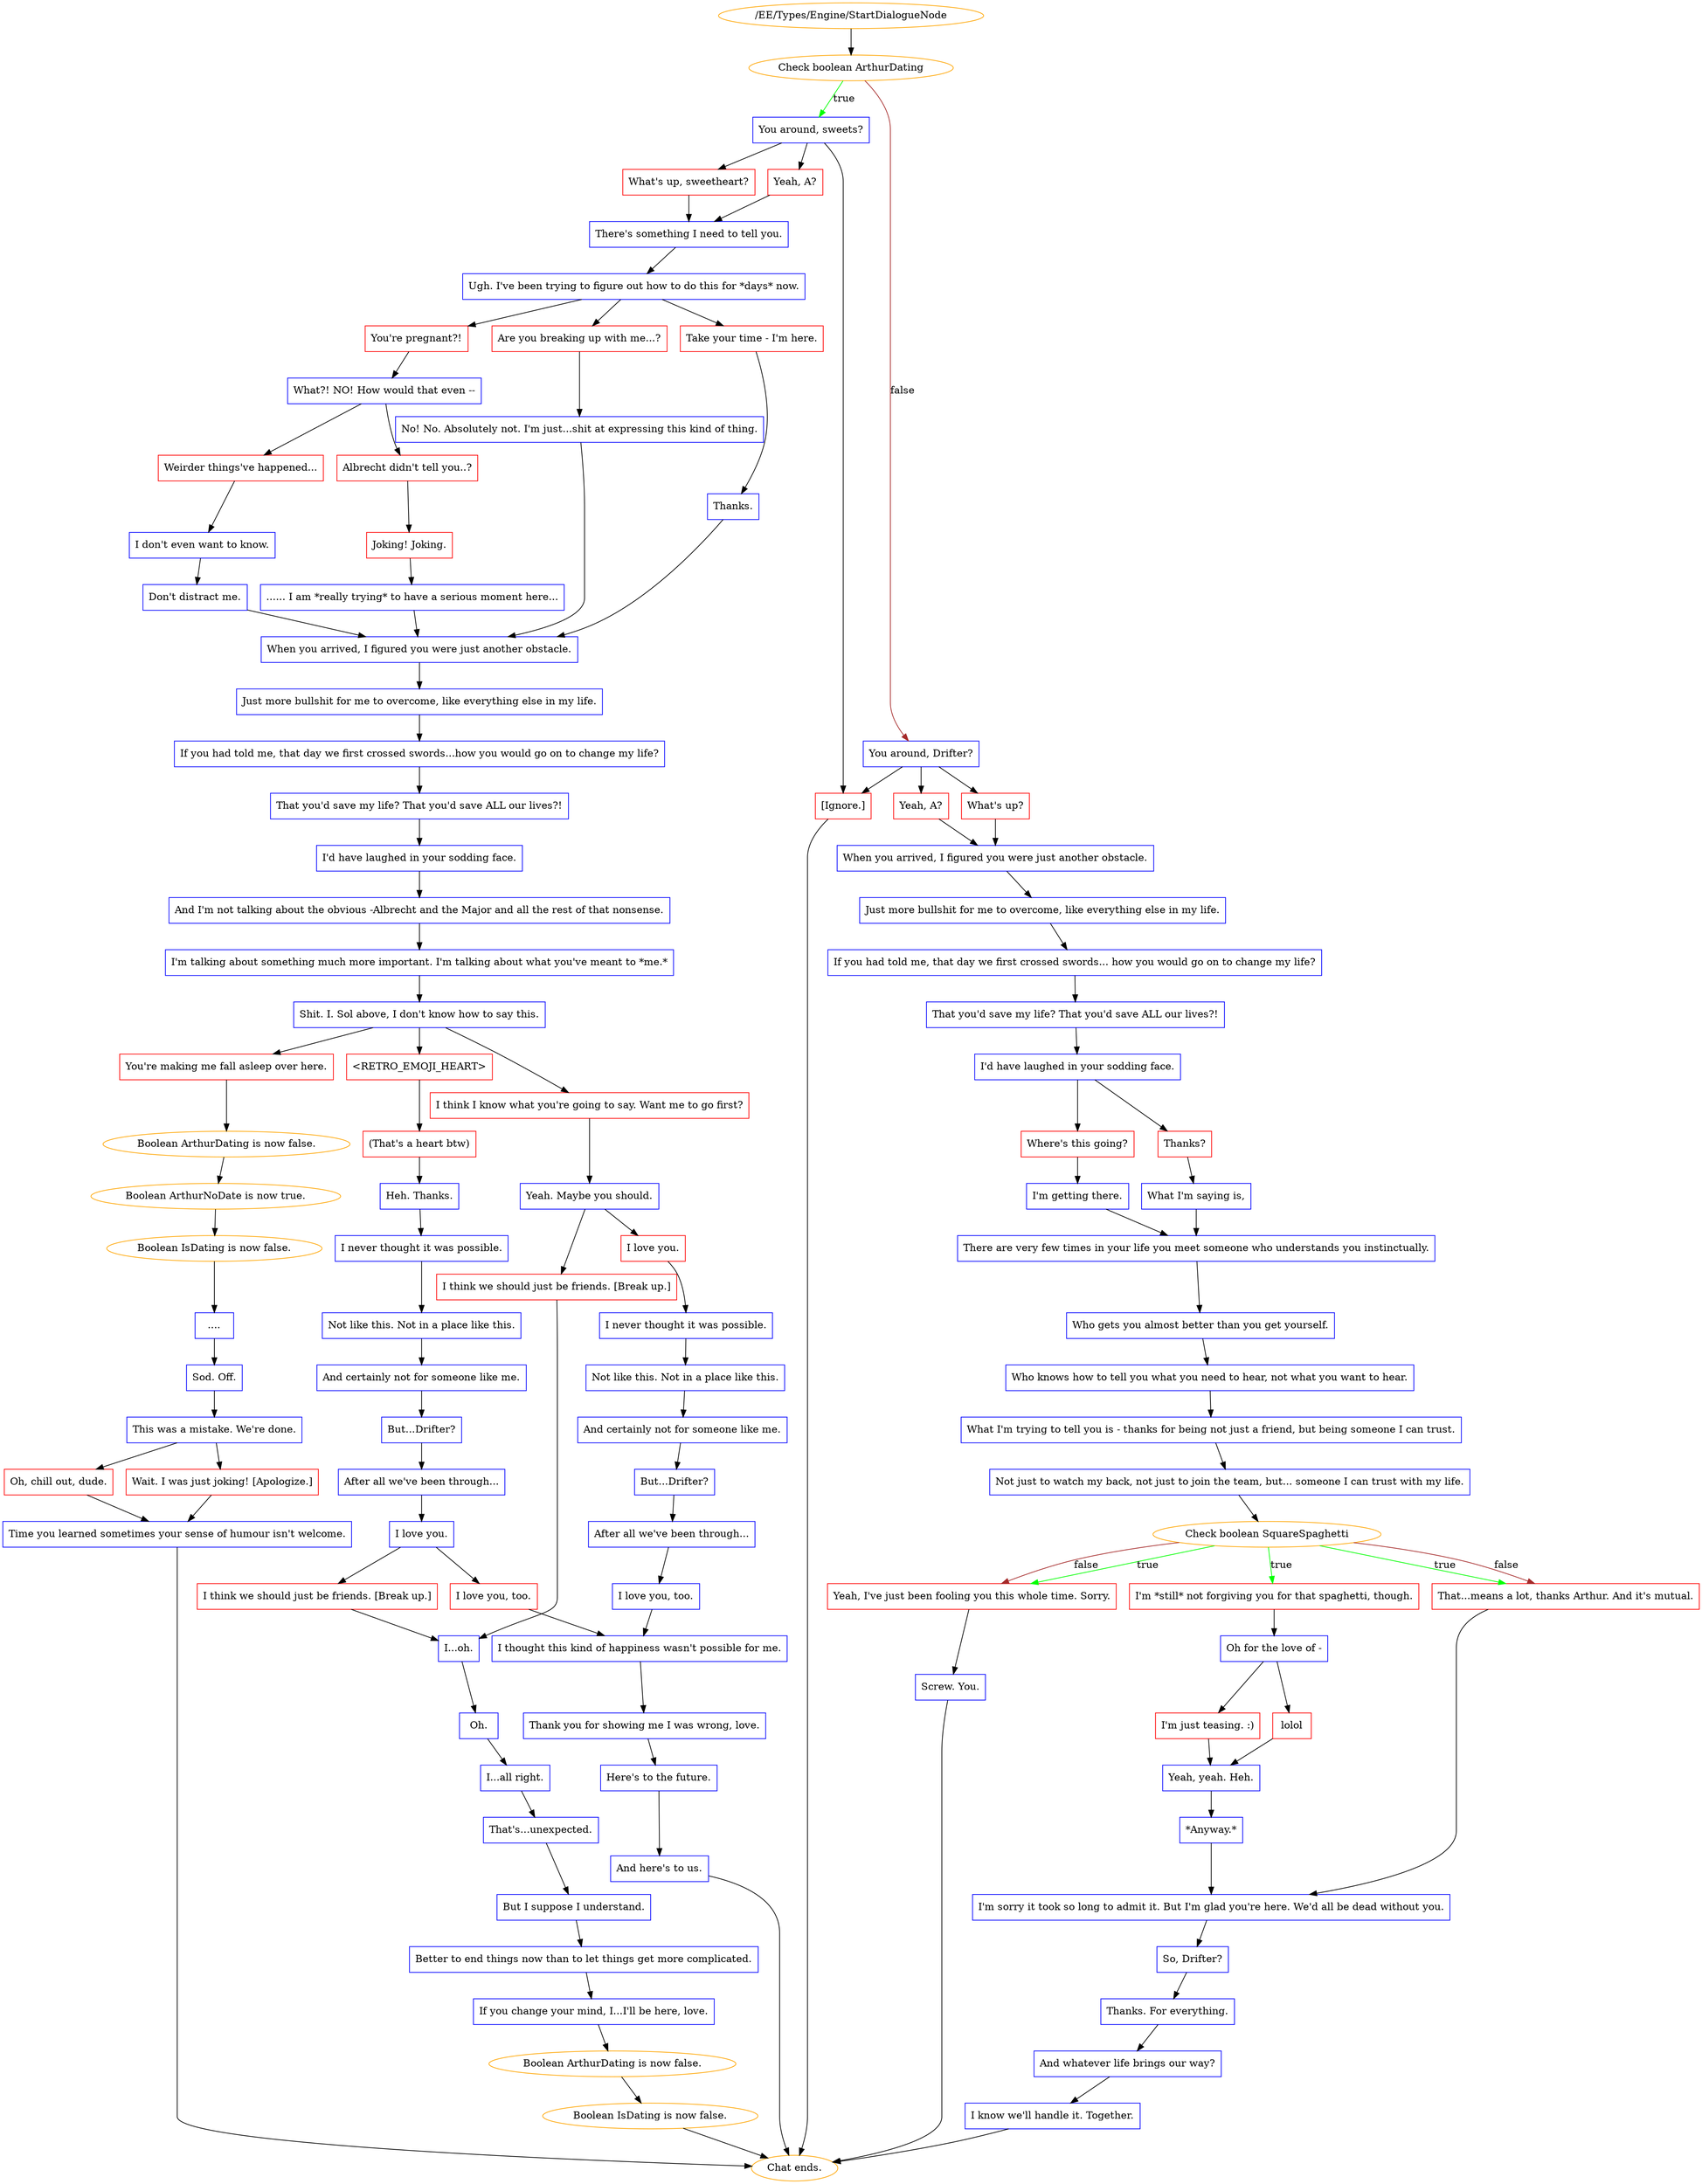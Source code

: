 digraph {
	2662 [label="/EE/Types/Engine/StartDialogueNode",color=orange];
		2662 -> 2663;
	2663 [label="Check boolean ArthurDating",color=orange];
		2663 -> 2664 [label=true,color=green];
		2663 -> 2665 [label=false,color=brown];
	2664 [label="You around, sweets?",shape=box,color=blue];
		2664 -> 2666;
		2664 -> 2667;
		2664 -> 2668;
	2665 [label="You around, Drifter?",shape=box,color=blue];
		2665 -> 2669;
		2665 -> 2670;
		2665 -> 2668;
	2666 [label="Yeah, A?",shape=box,color=red];
		2666 -> 2673;
	2667 [label="What's up, sweetheart?",shape=box,color=red];
		2667 -> 2673;
	2668 [label="[Ignore.]",shape=box,color=red];
		2668 -> "Chat ends.";
	2669 [label="What's up?",shape=box,color=red];
		2669 -> 2677;
	2670 [label="Yeah, A?",shape=box,color=red];
		2670 -> 2677;
	2673 [label="There's something I need to tell you.",shape=box,color=blue];
		2673 -> 2674;
	"Chat ends." [color=orange];
	2677 [label="When you arrived, I figured you were just another obstacle.",shape=box,color=blue];
		2677 -> 2678;
	2674 [label="Ugh. I've been trying to figure out how to do this for *days* now.",shape=box,color=blue];
		2674 -> 2671;
		2674 -> 2675;
		2674 -> 2676;
	2678 [label="Just more bullshit for me to overcome, like everything else in my life.",shape=box,color=blue];
		2678 -> 2679;
	2671 [label="You're pregnant?!",shape=box,color=red];
		2671 -> 2682;
	2675 [label="Are you breaking up with me...?",shape=box,color=red];
		2675 -> 2683;
	2676 [label="Take your time - I'm here.",shape=box,color=red];
		2676 -> 2684;
	2679 [label="If you had told me, that day we first crossed swords... how you would go on to change my life?",shape=box,color=blue];
		2679 -> 2680;
	2682 [label="What?! NO! How would that even --",shape=box,color=blue];
		2682 -> 2685;
		2682 -> 2686;
	2683 [label="No! No. Absolutely not. I'm just...shit at expressing this kind of thing.",shape=box,color=blue];
		2683 -> 2692;
	2684 [label="Thanks.",shape=box,color=blue];
		2684 -> 2692;
	2680 [label="That you'd save my life? That you'd save ALL our lives?!",shape=box,color=blue];
		2680 -> 2681;
	2685 [label="Weirder things've happened...",shape=box,color=red];
		2685 -> 2689;
	2686 [label="Albrecht didn't tell you..?",shape=box,color=red];
		2686 -> 2687;
	2692 [label="When you arrived, I figured you were just another obstacle.",shape=box,color=blue];
		2692 -> 2693;
	2681 [label="I'd have laughed in your sodding face.",shape=box,color=blue];
		2681 -> 2688;
		2681 -> 2694;
	2689 [label="I don't even want to know.",shape=box,color=blue];
		2689 -> 2690;
	2687 [label="Joking! Joking.",shape=box,color=red];
		2687 -> 2691;
	2693 [label="Just more bullshit for me to overcome, like everything else in my life.",shape=box,color=blue];
		2693 -> 2699;
	2688 [label="Thanks?",shape=box,color=red];
		2688 -> 2695;
	2694 [label="Where's this going?",shape=box,color=red];
		2694 -> 2696;
	2690 [label="Don't distract me.",shape=box,color=blue];
		2690 -> 2692;
	2691 [label="...... I am *really trying* to have a serious moment here...",shape=box,color=blue];
		2691 -> 2692;
	2699 [label="If you had told me, that day we first crossed swords...how you would go on to change my life?",shape=box,color=blue];
		2699 -> 2700;
	2695 [label="What I'm saying is,",shape=box,color=blue];
		2695 -> 2697;
	2696 [label="I'm getting there.",shape=box,color=blue];
		2696 -> 2697;
	2700 [label="That you'd save my life? That you'd save ALL our lives?!",shape=box,color=blue];
		2700 -> 2702;
	2697 [label="There are very few times in your life you meet someone who understands you instinctually.",shape=box,color=blue];
		2697 -> 2698;
	2702 [label="I'd have laughed in your sodding face.",shape=box,color=blue];
		2702 -> 2704;
	2698 [label="Who gets you almost better than you get yourself.",shape=box,color=blue];
		2698 -> 2701;
	2704 [label="And I'm not talking about the obvious -Albrecht and the Major and all the rest of that nonsense.",shape=box,color=blue];
		2704 -> 2710;
	2701 [label="Who knows how to tell you what you need to hear, not what you want to hear.",shape=box,color=blue];
		2701 -> 2703;
	2710 [label="I'm talking about something much more important. I'm talking about what you've meant to *me.*",shape=box,color=blue];
		2710 -> 2711;
	2703 [label="What I'm trying to tell you is - thanks for being not just a friend, but being someone I can trust.",shape=box,color=blue];
		2703 -> 2705;
	2711 [label="Shit. I. Sol above, I don't know how to say this.",shape=box,color=blue];
		2711 -> 2712;
		2711 -> 2713;
		2711 -> 2714;
	2705 [label="Not just to watch my back, not just to join the team, but... someone I can trust with my life.",shape=box,color=blue];
		2705 -> 2706;
	2712 [label="I think I know what you're going to say. Want me to go first?",shape=box,color=red];
		2712 -> 2737;
	2713 [label="<RETRO_EMOJI_HEART>",shape=box,color=red];
		2713 -> 2718;
	2714 [label="You're making me fall asleep over here.",shape=box,color=red];
		2714 -> 2716;
	2706 [label="Check boolean SquareSpaghetti",color=orange];
		2706 -> 2707 [label=true,color=green];
		2706 -> 2708 [label=true,color=green];
		2706 -> 2709 [label=true,color=green];
		2706 -> 2708 [label=false,color=brown];
		2706 -> 2709 [label=false,color=brown];
	2737 [label="Yeah. Maybe you should.",shape=box,color=blue];
		2737 -> 2739;
		2737 -> 2738;
	2718 [label="(That's a heart btw)",shape=box,color=red];
		2718 -> 2719;
	2716 [label="Boolean ArthurDating is now false.",color=orange];
		2716 -> 2715;
	2707 [label="I'm *still* not forgiving you for that spaghetti, though.",shape=box,color=red];
		2707 -> 2759;
	2708 [label="That...means a lot, thanks Arthur. And it's mutual.",shape=box,color=red];
		2708 -> 2766;
	2709 [label="Yeah, I've just been fooling you this whole time. Sorry.",shape=box,color=red];
		2709 -> 2764;
	2739 [label="I love you.",shape=box,color=red];
		2739 -> 2740;
	2738 [label="I think we should just be friends. [Break up.]",shape=box,color=red];
		2738 -> 2735;
	2719 [label="Heh. Thanks.",shape=box,color=blue];
		2719 -> 2720;
	2715 [label="Boolean ArthurNoDate is now true.",color=orange];
		2715 -> 2717;
	2759 [label="Oh for the love of -",shape=box,color=blue];
		2759 -> 2760;
		2759 -> 2761;
	2766 [label="I'm sorry it took so long to admit it. But I'm glad you're here. We'd all be dead without you.",shape=box,color=blue];
		2766 -> 2767;
	2764 [label="Screw. You.",shape=box,color=blue];
		2764 -> "Chat ends.";
	2740 [label="I never thought it was possible.",shape=box,color=blue];
		2740 -> 2741;
	2735 [label="I...oh.",shape=box,color=blue];
		2735 -> 2736;
	2720 [label="I never thought it was possible.",shape=box,color=blue];
		2720 -> 2721;
	2717 [label="Boolean IsDating is now false.",color=orange];
		2717 -> 2722;
	2760 [label="lolol",shape=box,color=red];
		2760 -> 2762;
	2761 [label="I'm just teasing. :)",shape=box,color=red];
		2761 -> 2762;
	2767 [label="So, Drifter?",shape=box,color=blue];
		2767 -> 2768;
	"Chat ends." [color=orange];
	2741 [label="Not like this. Not in a place like this.",shape=box,color=blue];
		2741 -> 2742;
	2736 [label="Oh.",shape=box,color=blue];
		2736 -> 2746;
	2721 [label="Not like this. Not in a place like this.",shape=box,color=blue];
		2721 -> 2725;
	2722 [label="....",shape=box,color=blue];
		2722 -> 2723;
	2762 [label="Yeah, yeah. Heh.",shape=box,color=blue];
		2762 -> 2763;
	2768 [label="Thanks. For everything.",shape=box,color=blue];
		2768 -> 2769;
	2742 [label="And certainly not for someone like me.",shape=box,color=blue];
		2742 -> 2743;
	2746 [label="I...all right.",shape=box,color=blue];
		2746 -> 2747;
	2725 [label="And certainly not for someone like me.",shape=box,color=blue];
		2725 -> 2726;
	2723 [label="Sod. Off.",shape=box,color=blue];
		2723 -> 2724;
	2763 [label="*Anyway.*",shape=box,color=blue];
		2763 -> 2766;
	2769 [label="And whatever life brings our way?",shape=box,color=blue];
		2769 -> 2770;
	2743 [label="But...Drifter?",shape=box,color=blue];
		2743 -> 2744;
	2747 [label="That's...unexpected.",shape=box,color=blue];
		2747 -> 2748;
	2726 [label="But...Drifter?",shape=box,color=blue];
		2726 -> 2731;
	2724 [label="This was a mistake. We're done.",shape=box,color=blue];
		2724 -> 2727;
		2724 -> 2728;
	2770 [label="I know we'll handle it. Together.",shape=box,color=blue];
		2770 -> "Chat ends.";
	2744 [label="After all we've been through...",shape=box,color=blue];
		2744 -> 2745;
	2748 [label="But I suppose I understand.",shape=box,color=blue];
		2748 -> 2749;
	2731 [label="After all we've been through...",shape=box,color=blue];
		2731 -> 2732;
	2727 [label="Wait. I was just joking! [Apologize.]",shape=box,color=red];
		2727 -> 2729;
	2728 [label="Oh, chill out, dude.",shape=box,color=red];
		2728 -> 2729;
	"Chat ends." [color=orange];
	2745 [label="I love you, too.",shape=box,color=blue];
		2745 -> 2754;
	2749 [label="Better to end things now than to let things get more complicated.",shape=box,color=blue];
		2749 -> 2750;
	2732 [label="I love you.",shape=box,color=blue];
		2732 -> 2734;
		2732 -> 2733;
	2729 [label="Time you learned sometimes your sense of humour isn't welcome.",shape=box,color=blue];
		2729 -> "Chat ends.";
	2754 [label="I thought this kind of happiness wasn't possible for me.",shape=box,color=blue];
		2754 -> 2755;
	2750 [label="If you change your mind, I...I'll be here, love.",shape=box,color=blue];
		2750 -> 2751;
	2734 [label="I love you, too.",shape=box,color=red];
		2734 -> 2754;
	2733 [label="I think we should just be friends. [Break up.]",shape=box,color=red];
		2733 -> 2735;
	"Chat ends." [color=orange];
	2755 [label="Thank you for showing me I was wrong, love.",shape=box,color=blue];
		2755 -> 2756;
	2751 [label="Boolean ArthurDating is now false.",color=orange];
		2751 -> 2752;
	2756 [label="Here's to the future.",shape=box,color=blue];
		2756 -> 2757;
	2752 [label="Boolean IsDating is now false.",color=orange];
		2752 -> "Chat ends.";
	2757 [label="And here's to us.",shape=box,color=blue];
		2757 -> "Chat ends.";
	"Chat ends." [color=orange];
	"Chat ends." [color=orange];
}